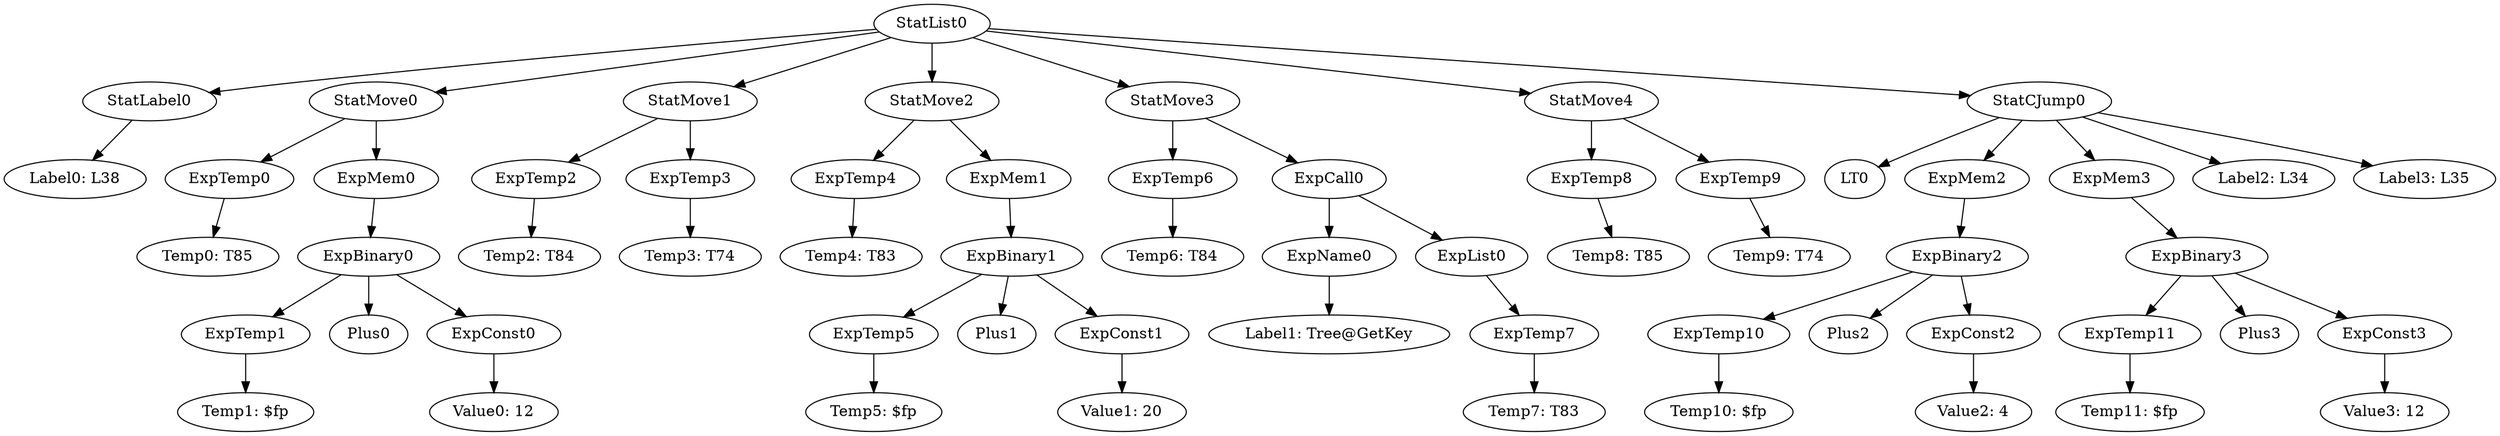 digraph {
	ordering = out;
	ExpMem3 -> ExpBinary3;
	ExpConst3 -> "Value3: 12";
	ExpBinary3 -> ExpTemp11;
	ExpBinary3 -> Plus3;
	ExpBinary3 -> ExpConst3;
	ExpConst2 -> "Value2: 4";
	ExpBinary2 -> ExpTemp10;
	ExpBinary2 -> Plus2;
	ExpBinary2 -> ExpConst2;
	ExpTemp9 -> "Temp9: T74";
	ExpList0 -> ExpTemp7;
	StatCJump0 -> LT0;
	StatCJump0 -> ExpMem2;
	StatCJump0 -> ExpMem3;
	StatCJump0 -> "Label2: L34";
	StatCJump0 -> "Label3: L35";
	ExpTemp8 -> "Temp8: T85";
	StatMove1 -> ExpTemp2;
	StatMove1 -> ExpTemp3;
	ExpConst1 -> "Value1: 20";
	StatMove4 -> ExpTemp8;
	StatMove4 -> ExpTemp9;
	ExpMem0 -> ExpBinary0;
	ExpBinary1 -> ExpTemp5;
	ExpBinary1 -> Plus1;
	ExpBinary1 -> ExpConst1;
	ExpTemp10 -> "Temp10: $fp";
	ExpTemp2 -> "Temp2: T84";
	StatMove2 -> ExpTemp4;
	StatMove2 -> ExpMem1;
	ExpConst0 -> "Value0: 12";
	ExpMem1 -> ExpBinary1;
	StatLabel0 -> "Label0: L38";
	StatList0 -> StatLabel0;
	StatList0 -> StatMove0;
	StatList0 -> StatMove1;
	StatList0 -> StatMove2;
	StatList0 -> StatMove3;
	StatList0 -> StatMove4;
	StatList0 -> StatCJump0;
	ExpTemp0 -> "Temp0: T85";
	ExpBinary0 -> ExpTemp1;
	ExpBinary0 -> Plus0;
	ExpBinary0 -> ExpConst0;
	StatMove0 -> ExpTemp0;
	StatMove0 -> ExpMem0;
	ExpTemp3 -> "Temp3: T74";
	ExpMem2 -> ExpBinary2;
	ExpCall0 -> ExpName0;
	ExpCall0 -> ExpList0;
	ExpTemp1 -> "Temp1: $fp";
	ExpTemp5 -> "Temp5: $fp";
	ExpTemp6 -> "Temp6: T84";
	ExpTemp11 -> "Temp11: $fp";
	StatMove3 -> ExpTemp6;
	StatMove3 -> ExpCall0;
	ExpName0 -> "Label1: Tree@GetKey";
	ExpTemp4 -> "Temp4: T83";
	ExpTemp7 -> "Temp7: T83";
}

